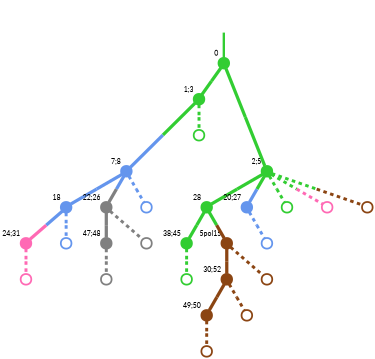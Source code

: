 strict digraph  {
graph[splines=false]; nodesep=0.7; rankdir=TB; ranksep=0.6; forcelabels=true; dpi=600; size=2.5;
0 [color="#32cd32ff", fillcolor="#32cd32ff", fixedsize=true, fontname=Lato, fontsize="12pt", height="0.25", label="", penwidth=3, shape=circle, style=filled, xlabel=0];
1 [color="#32cd32ff", fillcolor="#32cd32ff", fixedsize=true, fontname=Lato, fontsize="12pt", height="0.25", label="", penwidth=3, shape=circle, style=filled, xlabel="1;3"];
4 [color="#32cd32ff", fillcolor="#32cd32ff", fixedsize=true, fontname=Lato, fontsize="12pt", height="0.25", label="", penwidth=3, shape=circle, style=filled, xlabel="2;5"];
2 [color="#6495edff", fillcolor="#6495edff", fixedsize=true, fontname=Lato, fontsize="12pt", height="0.25", label="", penwidth=3, shape=circle, style=filled, xlabel="7;8"];
14 [color="#32cd32ff", fillcolor="#32cd32ff", fixedsize=true, fontname=Lato, fontsize="12pt", height="0.25", label="", penwidth=3, shape=circle, style=solid, xlabel=""];
3 [color="#6495edff", fillcolor="#6495edff", fixedsize=true, fontname=Lato, fontsize="12pt", height="0.25", label="", penwidth=3, shape=circle, style=filled, xlabel=18];
7 [color="#808080ff", fillcolor="#808080ff", fixedsize=true, fontname=Lato, fontsize="12pt", height="0.25", label="", penwidth=3, shape=circle, style=filled, xlabel="22;26"];
17 [color="#6495edff", fillcolor="#6495edff", fixedsize=true, fontname=Lato, fontsize="12pt", height="0.25", label="", penwidth=3, shape=circle, style=solid, xlabel=""];
8 [color="#ff69b4ff", fillcolor="#ff69b4ff", fixedsize=true, fontname=Lato, fontsize="12pt", height="0.25", label="", penwidth=3, shape=circle, style=filled, xlabel="24;31"];
18 [color="#6495edff", fillcolor="#6495edff", fixedsize=true, fontname=Lato, fontsize="12pt", height="0.25", label="", penwidth=3, shape=circle, style=solid, xlabel=""];
5 [color="#32cd32ff", fillcolor="#32cd32ff", fixedsize=true, fontname=Lato, fontsize="12pt", height="0.25", label="", penwidth=3, shape=circle, style=filled, xlabel=28];
6 [color="#6495edff", fillcolor="#6495edff", fixedsize=true, fontname=Lato, fontsize="12pt", height="0.25", label="", penwidth=3, shape=circle, style=filled, xlabel="20;27"];
15 [color="#32cd32ff", fillcolor="#32cd32ff", fixedsize=true, fontname=Lato, fontsize="12pt", height="0.25", label="", penwidth=3, shape=circle, style=solid, xlabel=""];
20 [color="#ff69b4ff", fillcolor="#ff69b4ff", fixedsize=true, fontname=Lato, fontsize="12pt", height="0.25", label="", penwidth=3, shape=circle, style=solid, xlabel=""];
24 [color="#8b4513ff", fillcolor="#8b4513ff", fixedsize=true, fontname=Lato, fontsize="12pt", height="0.25", label="", penwidth=3, shape=circle, style=solid, xlabel=""];
9 [color="#32cd32ff", fillcolor="#32cd32ff", fixedsize=true, fontname=Lato, fontsize="12pt", height="0.25", label="", penwidth=3, shape=circle, style=filled, xlabel="38;45"];
13 [color="#8b4513ff", fillcolor="#8b4513ff", fixedsize=true, fontname=Lato, fontsize="12pt", height="0.25", label="", penwidth=3, shape=circle, style=filled, xlabel="5pol15"];
19 [color="#6495edff", fillcolor="#6495edff", fixedsize=true, fontname=Lato, fontsize="12pt", height="0.25", label="", penwidth=3, shape=circle, style=solid, xlabel=""];
10 [color="#808080ff", fillcolor="#808080ff", fixedsize=true, fontname=Lato, fontsize="12pt", height="0.25", label="", penwidth=3, shape=circle, style=filled, xlabel="47;48"];
22 [color="#808080ff", fillcolor="#808080ff", fixedsize=true, fontname=Lato, fontsize="12pt", height="0.25", label="", penwidth=3, shape=circle, style=solid, xlabel=""];
21 [color="#ff69b4ff", fillcolor="#ff69b4ff", fixedsize=true, fontname=Lato, fontsize="12pt", height="0.25", label="", penwidth=3, shape=circle, style=solid, xlabel=""];
16 [color="#32cd32ff", fillcolor="#32cd32ff", fixedsize=true, fontname=Lato, fontsize="12pt", height="0.25", label="", penwidth=3, shape=circle, style=solid, xlabel=""];
23 [color="#808080ff", fillcolor="#808080ff", fixedsize=true, fontname=Lato, fontsize="12pt", height="0.25", label="", penwidth=3, shape=circle, style=solid, xlabel=""];
11 [color="#8b4513ff", fillcolor="#8b4513ff", fixedsize=true, fontname=Lato, fontsize="12pt", height="0.25", label="", penwidth=3, shape=circle, style=filled, xlabel="49;50"];
26 [color="#8b4513ff", fillcolor="#8b4513ff", fixedsize=true, fontname=Lato, fontsize="12pt", height="0.25", label="", penwidth=3, shape=circle, style=solid, xlabel=""];
12 [color="#8b4513ff", fillcolor="#8b4513ff", fixedsize=true, fontname=Lato, fontsize="12pt", height="0.25", label="", penwidth=3, shape=circle, style=filled, xlabel="30;52"];
27 [color="#8b4513ff", fillcolor="#8b4513ff", fixedsize=true, fontname=Lato, fontsize="12pt", height="0.25", label="", penwidth=3, shape=circle, style=solid, xlabel=""];
25 [color="#8b4513ff", fillcolor="#8b4513ff", fixedsize=true, fontname=Lato, fontsize="12pt", height="0.25", label="", penwidth=3, shape=circle, style=solid, xlabel=""];
normal [label="", penwidth=3, style=invis, xlabel=0];
0 -> 1  [arrowsize=0, color="#32cd32ff;0.5:#32cd32ff", minlen="1.3636363744735718", penwidth="5.5", style=solid];
0 -> 4  [arrowsize=0, color="#32cd32ff;0.5:#32cd32ff", minlen="3.0", penwidth="5.5", style=solid];
1 -> 2  [arrowsize=0, color="#32cd32ff;0.5:#6495edff", minlen="2.090909004211426", penwidth="5.5", style=solid];
1 -> 14  [arrowsize=0, color="#32cd32ff;0.5:#32cd32ff", minlen="1.0909091234207153", penwidth=5, style=dashed];
4 -> 5  [arrowsize=0, color="#32cd32ff;0.5:#32cd32ff", minlen="1.1818182468414307", penwidth="5.5", style=solid];
4 -> 6  [arrowsize=0, color="#32cd32ff;0.5:#6495edff", minlen="1.545454502105713", penwidth="5.5", style=solid];
4 -> 15  [arrowsize=0, color="#32cd32ff;0.5:#32cd32ff", minlen="1.0909091234207153", penwidth=5, style=dashed];
4 -> 20  [arrowsize=0, color="#32cd32ff;0.5:#ff69b4ff", minlen="1.0909091234207153", penwidth=5, style=dashed];
4 -> 24  [arrowsize=0, color="#32cd32ff;0.5:#8b4513ff", minlen="1.0909091234207153", penwidth=5, style=dashed];
2 -> 3  [arrowsize=0, color="#6495edff;0.5:#6495edff", minlen="1.1818182468414307", penwidth="5.5", style=solid];
2 -> 7  [arrowsize=0, color="#6495edff;0.5:#808080ff", minlen="1.545454502105713", penwidth="5.5", style=solid];
2 -> 17  [arrowsize=0, color="#6495edff;0.5:#6495edff", minlen="1.0909091234207153", penwidth=5, style=dashed];
3 -> 8  [arrowsize=0, color="#6495edff;0.5:#ff69b4ff", minlen="1.9090908765792847", penwidth="5.5", style=solid];
3 -> 18  [arrowsize=0, color="#6495edff;0.5:#6495edff", minlen="1.0909091234207153", penwidth=5, style=dashed];
7 -> 10  [arrowsize=0, color="#808080ff;0.5:#808080ff", minlen="1.3636363744735718", penwidth="5.5", style=solid];
7 -> 22  [arrowsize=0, color="#808080ff;0.5:#808080ff", minlen="1.0909091234207153", penwidth=5, style=dashed];
8 -> 21  [arrowsize=0, color="#ff69b4ff;0.5:#ff69b4ff", minlen="1.0909091234207153", penwidth=5, style=dashed];
5 -> 9  [arrowsize=0, color="#32cd32ff;0.5:#32cd32ff", minlen="1.3636363744735718", penwidth="5.5", style=solid];
5 -> 13  [arrowsize=0, color="#32cd32ff;0.5:#8b4513ff", minlen="1.0909091234207153", penwidth="5.5", style=solid];
6 -> 19  [arrowsize=0, color="#6495edff;0.5:#6495edff", minlen="1.0909091234207153", penwidth=5, style=dashed];
9 -> 16  [arrowsize=0, color="#32cd32ff;0.5:#32cd32ff", minlen="1.0909091234207153", penwidth=5, style=dashed];
13 -> 12  [arrowsize=0, color="#8b4513ff;0.5:#8b4513ff", minlen="1.3636363744735718", penwidth="5.5", style=solid];
13 -> 25  [arrowsize=0, color="#8b4513ff;0.5:#8b4513ff", minlen="1.0909091234207153", penwidth=5, style=dashed];
10 -> 23  [arrowsize=0, color="#808080ff;0.5:#808080ff", minlen="1.0909091234207153", penwidth=5, style=dashed];
11 -> 26  [arrowsize=0, color="#8b4513ff;0.5:#8b4513ff", minlen="1.0909091234207153", penwidth=5, style=dashed];
12 -> 11  [arrowsize=0, color="#8b4513ff;0.5:#8b4513ff", minlen="1.3636363744735718", penwidth="5.5", style=solid];
12 -> 27  [arrowsize=0, color="#8b4513ff;0.5:#8b4513ff", minlen="1.0909091234207153", penwidth=5, style=dashed];
normal -> 0  [arrowsize=0, color="#32cd32ff", label="", penwidth=4, style=solid];
}
